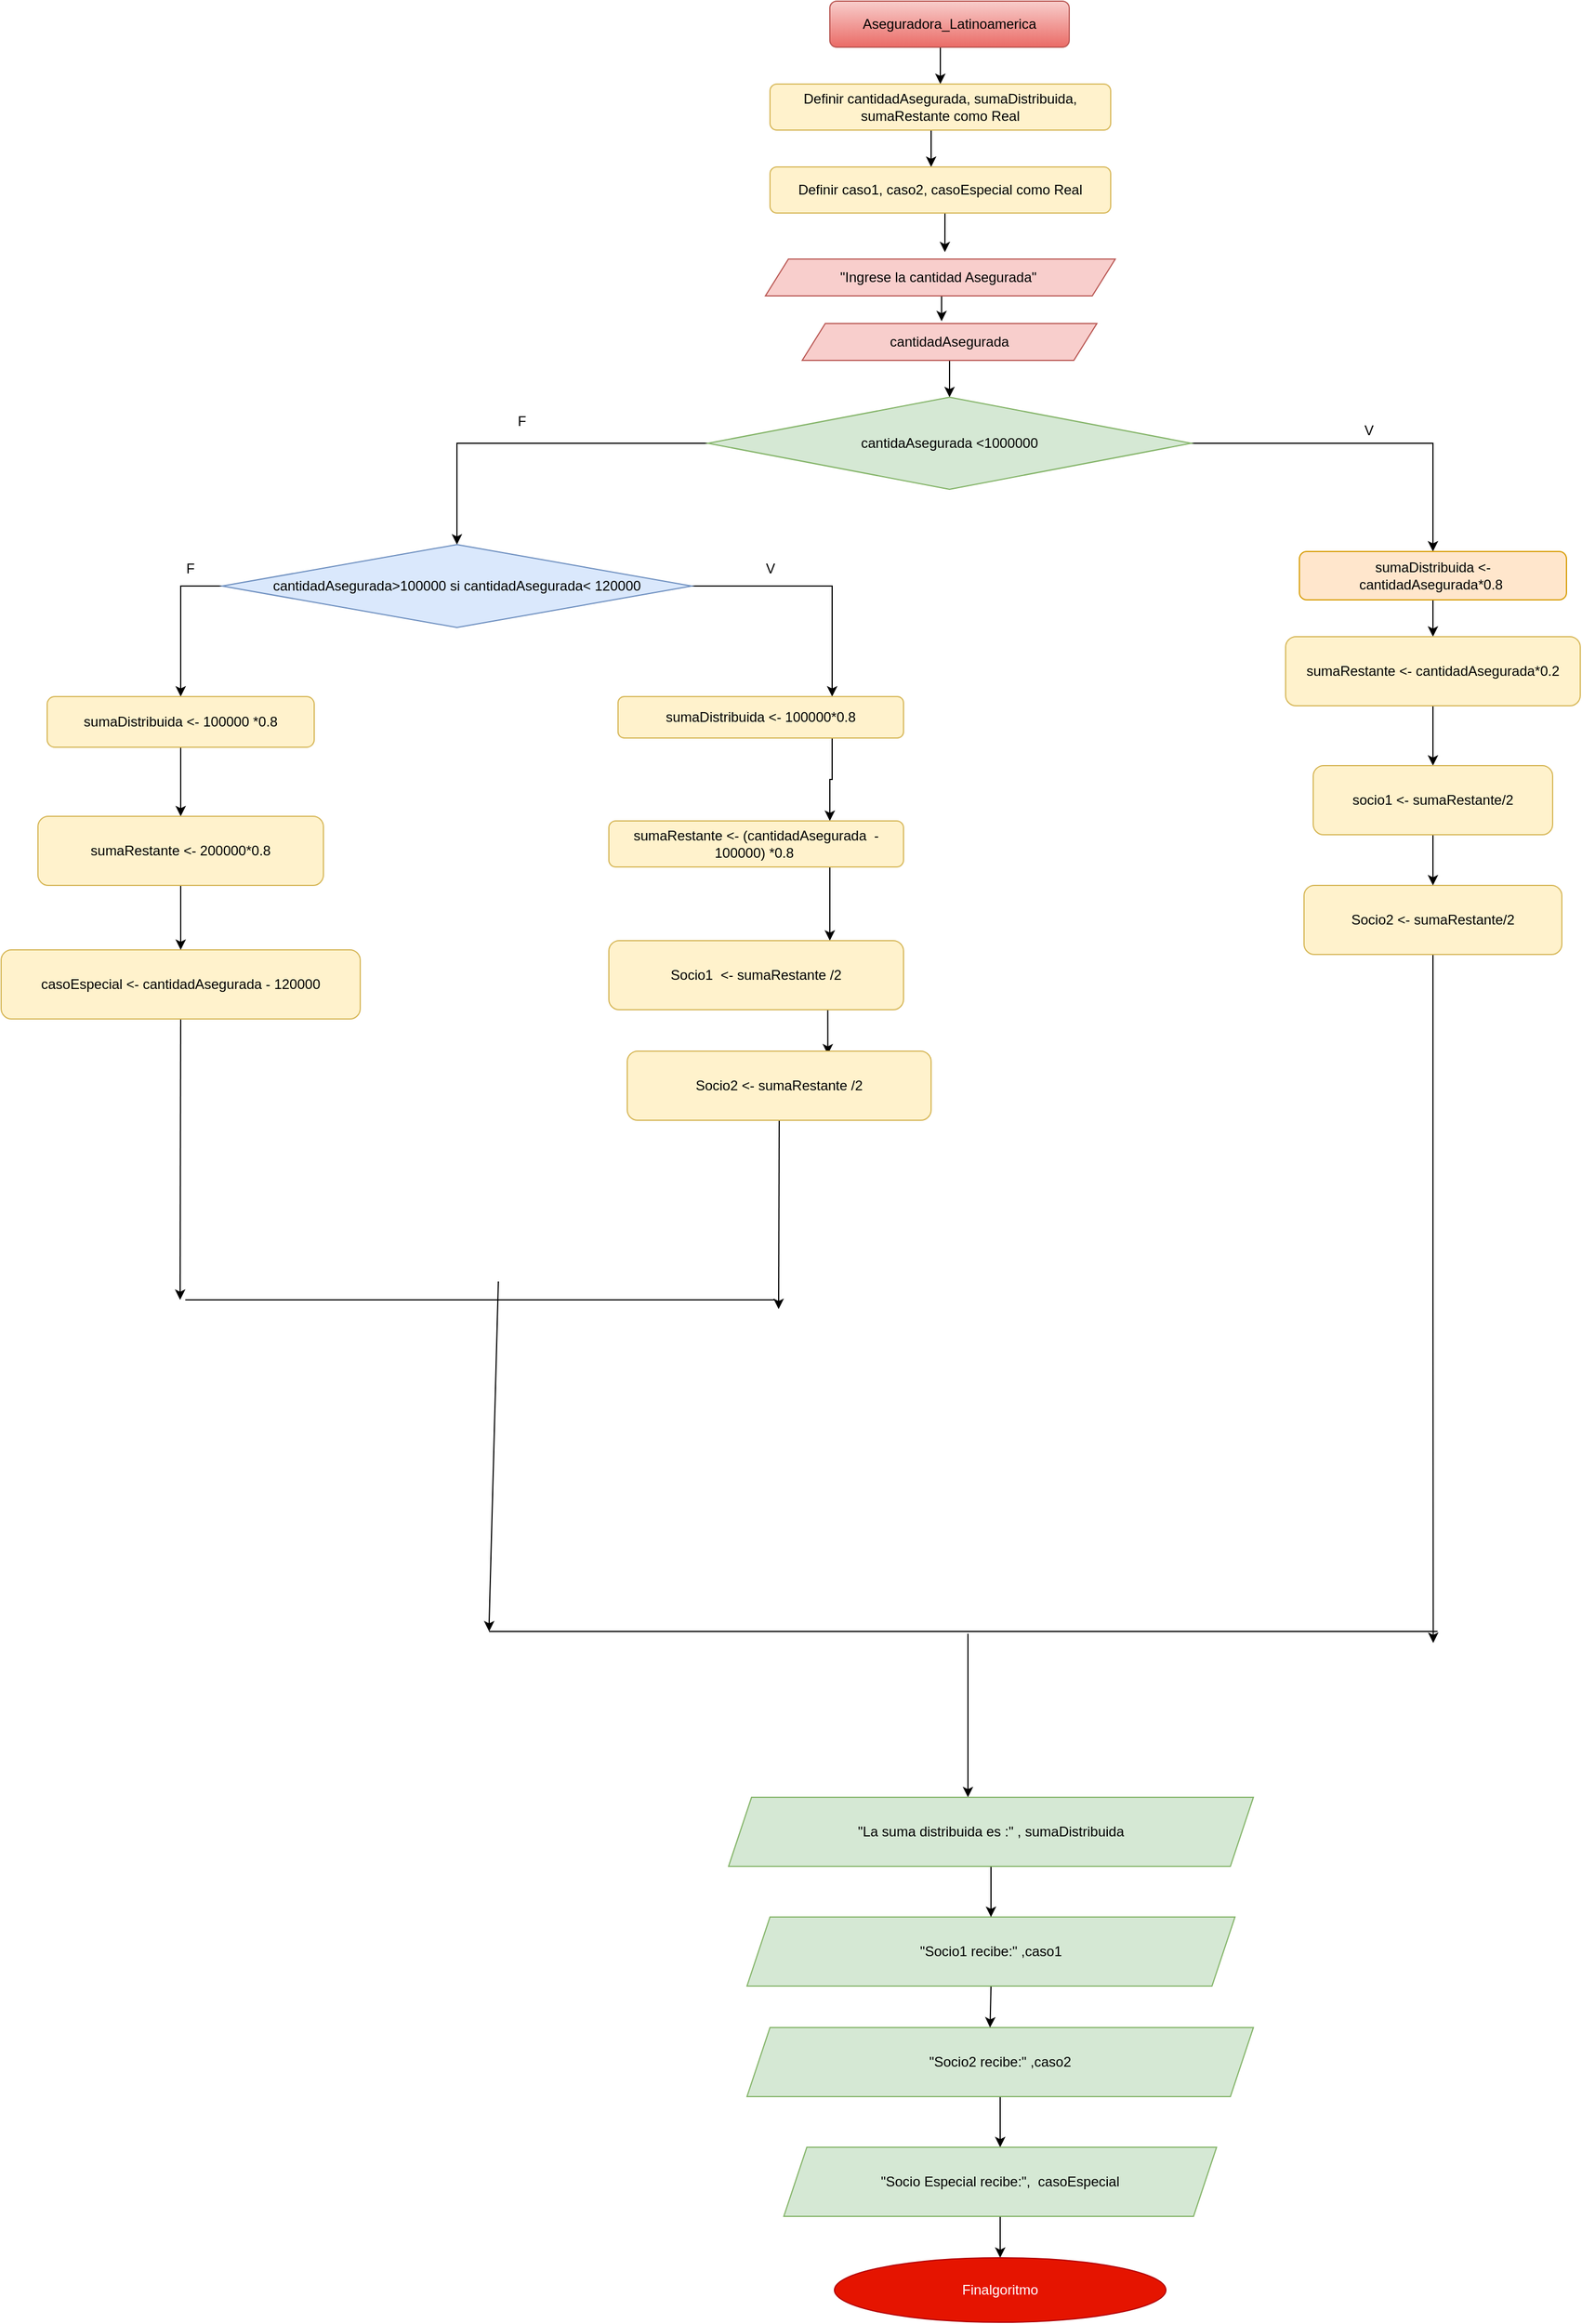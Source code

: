 <mxfile version="21.6.5" type="device">
  <diagram id="C5RBs43oDa-KdzZeNtuy" name="Page-1">
    <mxGraphModel dx="1927" dy="655" grid="1" gridSize="8" guides="1" tooltips="1" connect="1" arrows="1" fold="1" page="1" pageScale="1" pageWidth="827" pageHeight="1169" math="0" shadow="0">
      <root>
        <mxCell id="WIyWlLk6GJQsqaUBKTNV-0" />
        <mxCell id="WIyWlLk6GJQsqaUBKTNV-1" parent="WIyWlLk6GJQsqaUBKTNV-0" />
        <mxCell id="JHegIxZ99EDeHfhcU_bb-1" style="edgeStyle=orthogonalEdgeStyle;rounded=0;orthogonalLoop=1;jettySize=auto;html=1;exitX=0.5;exitY=1;exitDx=0;exitDy=0;entryX=0.5;entryY=0;entryDx=0;entryDy=0;" edge="1" parent="WIyWlLk6GJQsqaUBKTNV-1" source="WIyWlLk6GJQsqaUBKTNV-3" target="JHegIxZ99EDeHfhcU_bb-0">
          <mxGeometry relative="1" as="geometry" />
        </mxCell>
        <mxCell id="WIyWlLk6GJQsqaUBKTNV-3" value="Aseguradora_Latinoamerica" style="rounded=1;whiteSpace=wrap;html=1;fontSize=12;glass=0;strokeWidth=1;shadow=0;fillColor=#f8cecc;strokeColor=#b85450;gradientColor=#ea6b66;" parent="WIyWlLk6GJQsqaUBKTNV-1" vertex="1">
          <mxGeometry x="160" y="80" width="208" height="40" as="geometry" />
        </mxCell>
        <mxCell id="JHegIxZ99EDeHfhcU_bb-3" style="edgeStyle=orthogonalEdgeStyle;rounded=0;orthogonalLoop=1;jettySize=auto;html=1;exitX=0.5;exitY=1;exitDx=0;exitDy=0;entryX=0.5;entryY=0;entryDx=0;entryDy=0;" edge="1" parent="WIyWlLk6GJQsqaUBKTNV-1" source="JHegIxZ99EDeHfhcU_bb-0">
          <mxGeometry relative="1" as="geometry">
            <mxPoint x="248" y="224" as="targetPoint" />
          </mxGeometry>
        </mxCell>
        <mxCell id="JHegIxZ99EDeHfhcU_bb-0" value="Definir cantidadAsegurada, sumaDistribuida, sumaRestante como Real" style="rounded=1;whiteSpace=wrap;html=1;fillColor=#fff2cc;strokeColor=#d6b656;" vertex="1" parent="WIyWlLk6GJQsqaUBKTNV-1">
          <mxGeometry x="108" y="152" width="296" height="40" as="geometry" />
        </mxCell>
        <mxCell id="JHegIxZ99EDeHfhcU_bb-8" style="edgeStyle=orthogonalEdgeStyle;rounded=0;orthogonalLoop=1;jettySize=auto;html=1;exitX=0.5;exitY=1;exitDx=0;exitDy=0;entryX=0.513;entryY=-0.187;entryDx=0;entryDy=0;entryPerimeter=0;" edge="1" parent="WIyWlLk6GJQsqaUBKTNV-1" source="JHegIxZ99EDeHfhcU_bb-6" target="JHegIxZ99EDeHfhcU_bb-7">
          <mxGeometry relative="1" as="geometry" />
        </mxCell>
        <mxCell id="JHegIxZ99EDeHfhcU_bb-6" value="Definir caso1, caso2, casoEspecial como Real" style="rounded=1;whiteSpace=wrap;html=1;fillColor=#fff2cc;strokeColor=#d6b656;" vertex="1" parent="WIyWlLk6GJQsqaUBKTNV-1">
          <mxGeometry x="108" y="224" width="296" height="40" as="geometry" />
        </mxCell>
        <mxCell id="JHegIxZ99EDeHfhcU_bb-10" style="edgeStyle=orthogonalEdgeStyle;rounded=0;orthogonalLoop=1;jettySize=auto;html=1;exitX=0.5;exitY=1;exitDx=0;exitDy=0;entryX=0.473;entryY=-0.062;entryDx=0;entryDy=0;entryPerimeter=0;" edge="1" parent="WIyWlLk6GJQsqaUBKTNV-1" source="JHegIxZ99EDeHfhcU_bb-7" target="JHegIxZ99EDeHfhcU_bb-9">
          <mxGeometry relative="1" as="geometry" />
        </mxCell>
        <mxCell id="JHegIxZ99EDeHfhcU_bb-7" value="&quot;Ingrese la cantidad Asegurada&quot;&amp;nbsp;" style="shape=parallelogram;perimeter=parallelogramPerimeter;whiteSpace=wrap;html=1;fixedSize=1;fillColor=#f8cecc;strokeColor=#b85450;" vertex="1" parent="WIyWlLk6GJQsqaUBKTNV-1">
          <mxGeometry x="104" y="304" width="304" height="32" as="geometry" />
        </mxCell>
        <mxCell id="JHegIxZ99EDeHfhcU_bb-12" style="edgeStyle=orthogonalEdgeStyle;rounded=0;orthogonalLoop=1;jettySize=auto;html=1;exitX=0.5;exitY=1;exitDx=0;exitDy=0;entryX=0.5;entryY=0;entryDx=0;entryDy=0;" edge="1" parent="WIyWlLk6GJQsqaUBKTNV-1" source="JHegIxZ99EDeHfhcU_bb-9" target="JHegIxZ99EDeHfhcU_bb-11">
          <mxGeometry relative="1" as="geometry" />
        </mxCell>
        <mxCell id="JHegIxZ99EDeHfhcU_bb-9" value="cantidadAsegurada" style="shape=parallelogram;perimeter=parallelogramPerimeter;whiteSpace=wrap;html=1;fixedSize=1;fillColor=#f8cecc;strokeColor=#b85450;" vertex="1" parent="WIyWlLk6GJQsqaUBKTNV-1">
          <mxGeometry x="136" y="360" width="256" height="32" as="geometry" />
        </mxCell>
        <mxCell id="JHegIxZ99EDeHfhcU_bb-15" style="edgeStyle=orthogonalEdgeStyle;rounded=0;orthogonalLoop=1;jettySize=auto;html=1;exitX=0;exitY=0.5;exitDx=0;exitDy=0;" edge="1" parent="WIyWlLk6GJQsqaUBKTNV-1" source="JHegIxZ99EDeHfhcU_bb-11" target="JHegIxZ99EDeHfhcU_bb-14">
          <mxGeometry relative="1" as="geometry" />
        </mxCell>
        <mxCell id="JHegIxZ99EDeHfhcU_bb-19" style="edgeStyle=orthogonalEdgeStyle;rounded=0;orthogonalLoop=1;jettySize=auto;html=1;exitX=1;exitY=0.5;exitDx=0;exitDy=0;" edge="1" parent="WIyWlLk6GJQsqaUBKTNV-1" source="JHegIxZ99EDeHfhcU_bb-11" target="JHegIxZ99EDeHfhcU_bb-18">
          <mxGeometry relative="1" as="geometry" />
        </mxCell>
        <mxCell id="JHegIxZ99EDeHfhcU_bb-11" value="cantidaAsegurada &amp;lt;1000000" style="rhombus;whiteSpace=wrap;html=1;fillColor=#d5e8d4;strokeColor=#82b366;" vertex="1" parent="WIyWlLk6GJQsqaUBKTNV-1">
          <mxGeometry x="54" y="424" width="420" height="80" as="geometry" />
        </mxCell>
        <mxCell id="JHegIxZ99EDeHfhcU_bb-13" style="edgeStyle=orthogonalEdgeStyle;rounded=0;orthogonalLoop=1;jettySize=auto;html=1;exitX=0.5;exitY=1;exitDx=0;exitDy=0;" edge="1" parent="WIyWlLk6GJQsqaUBKTNV-1" source="JHegIxZ99EDeHfhcU_bb-11" target="JHegIxZ99EDeHfhcU_bb-11">
          <mxGeometry relative="1" as="geometry" />
        </mxCell>
        <mxCell id="JHegIxZ99EDeHfhcU_bb-31" style="edgeStyle=orthogonalEdgeStyle;rounded=0;orthogonalLoop=1;jettySize=auto;html=1;exitX=0;exitY=0.5;exitDx=0;exitDy=0;entryX=0.5;entryY=0;entryDx=0;entryDy=0;" edge="1" parent="WIyWlLk6GJQsqaUBKTNV-1" source="JHegIxZ99EDeHfhcU_bb-14" target="JHegIxZ99EDeHfhcU_bb-29">
          <mxGeometry relative="1" as="geometry" />
        </mxCell>
        <mxCell id="JHegIxZ99EDeHfhcU_bb-32" style="edgeStyle=orthogonalEdgeStyle;rounded=0;orthogonalLoop=1;jettySize=auto;html=1;exitX=1;exitY=0.5;exitDx=0;exitDy=0;entryX=0.75;entryY=0;entryDx=0;entryDy=0;" edge="1" parent="WIyWlLk6GJQsqaUBKTNV-1" source="JHegIxZ99EDeHfhcU_bb-14" target="JHegIxZ99EDeHfhcU_bb-28">
          <mxGeometry relative="1" as="geometry" />
        </mxCell>
        <mxCell id="JHegIxZ99EDeHfhcU_bb-14" value="cantidadAsegurada&amp;gt;100000 si cantidadAsegurada&amp;lt; 120000" style="rhombus;whiteSpace=wrap;html=1;fillColor=#dae8fc;strokeColor=#6c8ebf;" vertex="1" parent="WIyWlLk6GJQsqaUBKTNV-1">
          <mxGeometry x="-368" y="552" width="408" height="72" as="geometry" />
        </mxCell>
        <mxCell id="JHegIxZ99EDeHfhcU_bb-16" value="F" style="text;html=1;align=center;verticalAlign=middle;resizable=0;points=[];autosize=1;strokeColor=none;fillColor=none;" vertex="1" parent="WIyWlLk6GJQsqaUBKTNV-1">
          <mxGeometry x="-120" y="429" width="24" height="32" as="geometry" />
        </mxCell>
        <mxCell id="JHegIxZ99EDeHfhcU_bb-17" style="edgeStyle=orthogonalEdgeStyle;rounded=0;orthogonalLoop=1;jettySize=auto;html=1;exitX=0.5;exitY=1;exitDx=0;exitDy=0;" edge="1" parent="WIyWlLk6GJQsqaUBKTNV-1" source="JHegIxZ99EDeHfhcU_bb-14" target="JHegIxZ99EDeHfhcU_bb-14">
          <mxGeometry relative="1" as="geometry" />
        </mxCell>
        <mxCell id="JHegIxZ99EDeHfhcU_bb-22" style="edgeStyle=orthogonalEdgeStyle;rounded=0;orthogonalLoop=1;jettySize=auto;html=1;exitX=0.5;exitY=1;exitDx=0;exitDy=0;entryX=0.5;entryY=0;entryDx=0;entryDy=0;" edge="1" parent="WIyWlLk6GJQsqaUBKTNV-1" source="JHegIxZ99EDeHfhcU_bb-18" target="JHegIxZ99EDeHfhcU_bb-20">
          <mxGeometry relative="1" as="geometry" />
        </mxCell>
        <mxCell id="JHegIxZ99EDeHfhcU_bb-18" value="sumaDistribuida &amp;lt;- cantidadAsegurada*0.8&amp;nbsp;" style="rounded=1;whiteSpace=wrap;html=1;fillColor=#ffe6cc;strokeColor=#d79b00;" vertex="1" parent="WIyWlLk6GJQsqaUBKTNV-1">
          <mxGeometry x="568" y="558" width="232" height="42" as="geometry" />
        </mxCell>
        <mxCell id="JHegIxZ99EDeHfhcU_bb-25" style="edgeStyle=orthogonalEdgeStyle;rounded=0;orthogonalLoop=1;jettySize=auto;html=1;exitX=0.5;exitY=1;exitDx=0;exitDy=0;entryX=0.5;entryY=0;entryDx=0;entryDy=0;" edge="1" parent="WIyWlLk6GJQsqaUBKTNV-1" source="JHegIxZ99EDeHfhcU_bb-20" target="JHegIxZ99EDeHfhcU_bb-24">
          <mxGeometry relative="1" as="geometry" />
        </mxCell>
        <mxCell id="JHegIxZ99EDeHfhcU_bb-20" value="sumaRestante &amp;lt;- cantidadAsegurada*0.2" style="rounded=1;whiteSpace=wrap;html=1;fillColor=#fff2cc;strokeColor=#d6b656;" vertex="1" parent="WIyWlLk6GJQsqaUBKTNV-1">
          <mxGeometry x="556" y="632" width="256" height="60" as="geometry" />
        </mxCell>
        <mxCell id="JHegIxZ99EDeHfhcU_bb-51" style="edgeStyle=orthogonalEdgeStyle;rounded=0;orthogonalLoop=1;jettySize=auto;html=1;exitX=0.5;exitY=1;exitDx=0;exitDy=0;" edge="1" parent="WIyWlLk6GJQsqaUBKTNV-1" source="JHegIxZ99EDeHfhcU_bb-23">
          <mxGeometry relative="1" as="geometry">
            <mxPoint x="684.25" y="1506" as="targetPoint" />
          </mxGeometry>
        </mxCell>
        <mxCell id="JHegIxZ99EDeHfhcU_bb-23" value="Socio2 &amp;lt;- sumaRestante/2" style="rounded=1;whiteSpace=wrap;html=1;fillColor=#fff2cc;strokeColor=#d6b656;" vertex="1" parent="WIyWlLk6GJQsqaUBKTNV-1">
          <mxGeometry x="572" y="848" width="224" height="60" as="geometry" />
        </mxCell>
        <mxCell id="JHegIxZ99EDeHfhcU_bb-26" style="edgeStyle=orthogonalEdgeStyle;rounded=0;orthogonalLoop=1;jettySize=auto;html=1;exitX=0.5;exitY=1;exitDx=0;exitDy=0;entryX=0.5;entryY=0;entryDx=0;entryDy=0;" edge="1" parent="WIyWlLk6GJQsqaUBKTNV-1" source="JHegIxZ99EDeHfhcU_bb-24" target="JHegIxZ99EDeHfhcU_bb-23">
          <mxGeometry relative="1" as="geometry" />
        </mxCell>
        <mxCell id="JHegIxZ99EDeHfhcU_bb-24" value="socio1 &amp;lt;- sumaRestante/2" style="rounded=1;whiteSpace=wrap;html=1;fillColor=#fff2cc;strokeColor=#d6b656;" vertex="1" parent="WIyWlLk6GJQsqaUBKTNV-1">
          <mxGeometry x="580" y="744" width="208" height="60" as="geometry" />
        </mxCell>
        <mxCell id="JHegIxZ99EDeHfhcU_bb-27" value="V" style="text;html=1;align=center;verticalAlign=middle;resizable=0;points=[];autosize=1;strokeColor=none;fillColor=none;" vertex="1" parent="WIyWlLk6GJQsqaUBKTNV-1">
          <mxGeometry x="612" y="437" width="32" height="32" as="geometry" />
        </mxCell>
        <mxCell id="JHegIxZ99EDeHfhcU_bb-40" style="edgeStyle=orthogonalEdgeStyle;rounded=0;orthogonalLoop=1;jettySize=auto;html=1;exitX=0.75;exitY=1;exitDx=0;exitDy=0;entryX=0.75;entryY=0;entryDx=0;entryDy=0;" edge="1" parent="WIyWlLk6GJQsqaUBKTNV-1" source="JHegIxZ99EDeHfhcU_bb-28" target="JHegIxZ99EDeHfhcU_bb-39">
          <mxGeometry relative="1" as="geometry" />
        </mxCell>
        <mxCell id="JHegIxZ99EDeHfhcU_bb-28" value="sumaDistribuida &amp;lt;- 100000*0.8" style="rounded=1;whiteSpace=wrap;html=1;fillColor=#fff2cc;strokeColor=#d6b656;" vertex="1" parent="WIyWlLk6GJQsqaUBKTNV-1">
          <mxGeometry x="-24" y="684" width="248" height="36" as="geometry" />
        </mxCell>
        <mxCell id="JHegIxZ99EDeHfhcU_bb-37" style="edgeStyle=orthogonalEdgeStyle;rounded=0;orthogonalLoop=1;jettySize=auto;html=1;exitX=0.5;exitY=1;exitDx=0;exitDy=0;entryX=0.5;entryY=0;entryDx=0;entryDy=0;" edge="1" parent="WIyWlLk6GJQsqaUBKTNV-1" source="JHegIxZ99EDeHfhcU_bb-29" target="JHegIxZ99EDeHfhcU_bb-36">
          <mxGeometry relative="1" as="geometry" />
        </mxCell>
        <mxCell id="JHegIxZ99EDeHfhcU_bb-29" value="sumaDistribuida &amp;lt;- 100000 *0.8" style="rounded=1;whiteSpace=wrap;html=1;fillColor=#fff2cc;strokeColor=#d6b656;" vertex="1" parent="WIyWlLk6GJQsqaUBKTNV-1">
          <mxGeometry x="-520" y="684" width="232" height="44" as="geometry" />
        </mxCell>
        <mxCell id="JHegIxZ99EDeHfhcU_bb-33" value="V" style="text;html=1;align=center;verticalAlign=middle;resizable=0;points=[];autosize=1;strokeColor=none;fillColor=none;" vertex="1" parent="WIyWlLk6GJQsqaUBKTNV-1">
          <mxGeometry x="92" y="557" width="32" height="32" as="geometry" />
        </mxCell>
        <mxCell id="JHegIxZ99EDeHfhcU_bb-34" value="F" style="text;html=1;align=center;verticalAlign=middle;resizable=0;points=[];autosize=1;strokeColor=none;fillColor=none;" vertex="1" parent="WIyWlLk6GJQsqaUBKTNV-1">
          <mxGeometry x="-408" y="557" width="24" height="32" as="geometry" />
        </mxCell>
        <mxCell id="JHegIxZ99EDeHfhcU_bb-45" style="edgeStyle=orthogonalEdgeStyle;rounded=0;orthogonalLoop=1;jettySize=auto;html=1;exitX=0.5;exitY=1;exitDx=0;exitDy=0;" edge="1" parent="WIyWlLk6GJQsqaUBKTNV-1" source="JHegIxZ99EDeHfhcU_bb-35">
          <mxGeometry relative="1" as="geometry">
            <mxPoint x="-404.5" y="1208" as="targetPoint" />
          </mxGeometry>
        </mxCell>
        <mxCell id="JHegIxZ99EDeHfhcU_bb-35" value="casoEspecial &amp;lt;- cantidadAsegurada - 120000" style="rounded=1;whiteSpace=wrap;html=1;fillColor=#fff2cc;strokeColor=#d6b656;" vertex="1" parent="WIyWlLk6GJQsqaUBKTNV-1">
          <mxGeometry x="-560" y="904" width="312" height="60" as="geometry" />
        </mxCell>
        <mxCell id="JHegIxZ99EDeHfhcU_bb-38" style="edgeStyle=orthogonalEdgeStyle;rounded=0;orthogonalLoop=1;jettySize=auto;html=1;exitX=0.5;exitY=1;exitDx=0;exitDy=0;entryX=0.5;entryY=0;entryDx=0;entryDy=0;" edge="1" parent="WIyWlLk6GJQsqaUBKTNV-1" source="JHegIxZ99EDeHfhcU_bb-36" target="JHegIxZ99EDeHfhcU_bb-35">
          <mxGeometry relative="1" as="geometry" />
        </mxCell>
        <mxCell id="JHegIxZ99EDeHfhcU_bb-36" value="sumaRestante &amp;lt;- 200000*0.8" style="rounded=1;whiteSpace=wrap;html=1;fillColor=#fff2cc;strokeColor=#d6b656;" vertex="1" parent="WIyWlLk6GJQsqaUBKTNV-1">
          <mxGeometry x="-528" y="788" width="248" height="60" as="geometry" />
        </mxCell>
        <mxCell id="JHegIxZ99EDeHfhcU_bb-42" style="edgeStyle=orthogonalEdgeStyle;rounded=0;orthogonalLoop=1;jettySize=auto;html=1;exitX=0.75;exitY=1;exitDx=0;exitDy=0;entryX=0.75;entryY=0;entryDx=0;entryDy=0;" edge="1" parent="WIyWlLk6GJQsqaUBKTNV-1" source="JHegIxZ99EDeHfhcU_bb-39" target="JHegIxZ99EDeHfhcU_bb-41">
          <mxGeometry relative="1" as="geometry" />
        </mxCell>
        <mxCell id="JHegIxZ99EDeHfhcU_bb-39" value="sumaRestante &amp;lt;- (cantidadAsegurada&amp;nbsp; - 100000) *0.8&amp;nbsp;" style="rounded=1;whiteSpace=wrap;html=1;fillColor=#fff2cc;strokeColor=#d6b656;" vertex="1" parent="WIyWlLk6GJQsqaUBKTNV-1">
          <mxGeometry x="-32" y="792" width="256" height="40" as="geometry" />
        </mxCell>
        <mxCell id="JHegIxZ99EDeHfhcU_bb-44" style="edgeStyle=orthogonalEdgeStyle;rounded=0;orthogonalLoop=1;jettySize=auto;html=1;exitX=0.75;exitY=1;exitDx=0;exitDy=0;entryX=0.66;entryY=0.046;entryDx=0;entryDy=0;entryPerimeter=0;" edge="1" parent="WIyWlLk6GJQsqaUBKTNV-1" source="JHegIxZ99EDeHfhcU_bb-41" target="JHegIxZ99EDeHfhcU_bb-43">
          <mxGeometry relative="1" as="geometry" />
        </mxCell>
        <mxCell id="JHegIxZ99EDeHfhcU_bb-41" value="Socio1&amp;nbsp; &amp;lt;- sumaRestante /2" style="rounded=1;whiteSpace=wrap;html=1;fillColor=#fff2cc;strokeColor=#d6b656;" vertex="1" parent="WIyWlLk6GJQsqaUBKTNV-1">
          <mxGeometry x="-32" y="896" width="256" height="60" as="geometry" />
        </mxCell>
        <mxCell id="JHegIxZ99EDeHfhcU_bb-46" style="edgeStyle=orthogonalEdgeStyle;rounded=0;orthogonalLoop=1;jettySize=auto;html=1;exitX=0.5;exitY=1;exitDx=0;exitDy=0;" edge="1" parent="WIyWlLk6GJQsqaUBKTNV-1" source="JHegIxZ99EDeHfhcU_bb-43">
          <mxGeometry relative="1" as="geometry">
            <mxPoint x="115.5" y="1216.0" as="targetPoint" />
          </mxGeometry>
        </mxCell>
        <mxCell id="JHegIxZ99EDeHfhcU_bb-43" value="Socio2 &amp;lt;- sumaRestante /2" style="rounded=1;whiteSpace=wrap;html=1;fillColor=#fff2cc;strokeColor=#d6b656;" vertex="1" parent="WIyWlLk6GJQsqaUBKTNV-1">
          <mxGeometry x="-16" y="992" width="264" height="60" as="geometry" />
        </mxCell>
        <mxCell id="JHegIxZ99EDeHfhcU_bb-47" value="" style="endArrow=none;html=1;rounded=0;" edge="1" parent="WIyWlLk6GJQsqaUBKTNV-1">
          <mxGeometry width="50" height="50" relative="1" as="geometry">
            <mxPoint x="-400" y="1208" as="sourcePoint" />
            <mxPoint x="112" y="1208" as="targetPoint" />
            <Array as="points">
              <mxPoint x="-144" y="1208" />
            </Array>
          </mxGeometry>
        </mxCell>
        <mxCell id="JHegIxZ99EDeHfhcU_bb-48" value="" style="endArrow=classic;html=1;rounded=0;" edge="1" parent="WIyWlLk6GJQsqaUBKTNV-1">
          <mxGeometry width="50" height="50" relative="1" as="geometry">
            <mxPoint x="-128" y="1192" as="sourcePoint" />
            <mxPoint x="-136" y="1496" as="targetPoint" />
            <Array as="points">
              <mxPoint x="-136" y="1488" />
            </Array>
          </mxGeometry>
        </mxCell>
        <mxCell id="JHegIxZ99EDeHfhcU_bb-52" value="" style="endArrow=none;html=1;rounded=0;" edge="1" parent="WIyWlLk6GJQsqaUBKTNV-1">
          <mxGeometry width="50" height="50" relative="1" as="geometry">
            <mxPoint x="-136" y="1496" as="sourcePoint" />
            <mxPoint x="688" y="1496" as="targetPoint" />
          </mxGeometry>
        </mxCell>
        <mxCell id="JHegIxZ99EDeHfhcU_bb-53" value="" style="endArrow=classic;html=1;rounded=0;" edge="1" parent="WIyWlLk6GJQsqaUBKTNV-1">
          <mxGeometry width="50" height="50" relative="1" as="geometry">
            <mxPoint x="280" y="1498" as="sourcePoint" />
            <mxPoint x="280" y="1640" as="targetPoint" />
          </mxGeometry>
        </mxCell>
        <mxCell id="JHegIxZ99EDeHfhcU_bb-61" style="edgeStyle=orthogonalEdgeStyle;rounded=0;orthogonalLoop=1;jettySize=auto;html=1;exitX=0.5;exitY=1;exitDx=0;exitDy=0;entryX=0.5;entryY=0;entryDx=0;entryDy=0;" edge="1" parent="WIyWlLk6GJQsqaUBKTNV-1" source="JHegIxZ99EDeHfhcU_bb-55" target="JHegIxZ99EDeHfhcU_bb-60">
          <mxGeometry relative="1" as="geometry" />
        </mxCell>
        <mxCell id="JHegIxZ99EDeHfhcU_bb-55" value="&quot;Socio2 recibe:&quot; ,caso2" style="shape=parallelogram;perimeter=parallelogramPerimeter;whiteSpace=wrap;html=1;fixedSize=1;fillColor=#d5e8d4;strokeColor=#82b366;" vertex="1" parent="WIyWlLk6GJQsqaUBKTNV-1">
          <mxGeometry x="88" y="1840" width="440" height="60" as="geometry" />
        </mxCell>
        <mxCell id="JHegIxZ99EDeHfhcU_bb-59" style="edgeStyle=orthogonalEdgeStyle;rounded=0;orthogonalLoop=1;jettySize=auto;html=1;exitX=0.5;exitY=1;exitDx=0;exitDy=0;entryX=0.48;entryY=0;entryDx=0;entryDy=0;entryPerimeter=0;" edge="1" parent="WIyWlLk6GJQsqaUBKTNV-1" source="JHegIxZ99EDeHfhcU_bb-56" target="JHegIxZ99EDeHfhcU_bb-55">
          <mxGeometry relative="1" as="geometry" />
        </mxCell>
        <mxCell id="JHegIxZ99EDeHfhcU_bb-56" value="&quot;Socio1 recibe:&quot; ,caso1" style="shape=parallelogram;perimeter=parallelogramPerimeter;whiteSpace=wrap;html=1;fixedSize=1;fillColor=#d5e8d4;strokeColor=#82b366;" vertex="1" parent="WIyWlLk6GJQsqaUBKTNV-1">
          <mxGeometry x="88" y="1744" width="424" height="60" as="geometry" />
        </mxCell>
        <mxCell id="JHegIxZ99EDeHfhcU_bb-58" style="edgeStyle=orthogonalEdgeStyle;rounded=0;orthogonalLoop=1;jettySize=auto;html=1;exitX=0.5;exitY=1;exitDx=0;exitDy=0;" edge="1" parent="WIyWlLk6GJQsqaUBKTNV-1" source="JHegIxZ99EDeHfhcU_bb-57" target="JHegIxZ99EDeHfhcU_bb-56">
          <mxGeometry relative="1" as="geometry" />
        </mxCell>
        <mxCell id="JHegIxZ99EDeHfhcU_bb-57" value="&quot;La suma distribuida es :&quot; , sumaDistribuida" style="shape=parallelogram;perimeter=parallelogramPerimeter;whiteSpace=wrap;html=1;fixedSize=1;fillColor=#d5e8d4;strokeColor=#82b366;" vertex="1" parent="WIyWlLk6GJQsqaUBKTNV-1">
          <mxGeometry x="72" y="1640" width="456" height="60" as="geometry" />
        </mxCell>
        <mxCell id="JHegIxZ99EDeHfhcU_bb-64" style="edgeStyle=orthogonalEdgeStyle;rounded=0;orthogonalLoop=1;jettySize=auto;html=1;exitX=0.5;exitY=1;exitDx=0;exitDy=0;entryX=0.5;entryY=0;entryDx=0;entryDy=0;" edge="1" parent="WIyWlLk6GJQsqaUBKTNV-1" source="JHegIxZ99EDeHfhcU_bb-60" target="JHegIxZ99EDeHfhcU_bb-63">
          <mxGeometry relative="1" as="geometry" />
        </mxCell>
        <mxCell id="JHegIxZ99EDeHfhcU_bb-60" value="&quot;Socio Especial recibe:&quot;,&amp;nbsp; casoEspecial" style="shape=parallelogram;perimeter=parallelogramPerimeter;whiteSpace=wrap;html=1;fixedSize=1;fillColor=#d5e8d4;strokeColor=#82b366;" vertex="1" parent="WIyWlLk6GJQsqaUBKTNV-1">
          <mxGeometry x="120" y="1944" width="376" height="60" as="geometry" />
        </mxCell>
        <mxCell id="JHegIxZ99EDeHfhcU_bb-63" value="Finalgoritmo" style="ellipse;whiteSpace=wrap;html=1;fillColor=#e51400;fontColor=#ffffff;strokeColor=#B20000;" vertex="1" parent="WIyWlLk6GJQsqaUBKTNV-1">
          <mxGeometry x="164" y="2040" width="288" height="56" as="geometry" />
        </mxCell>
      </root>
    </mxGraphModel>
  </diagram>
</mxfile>
